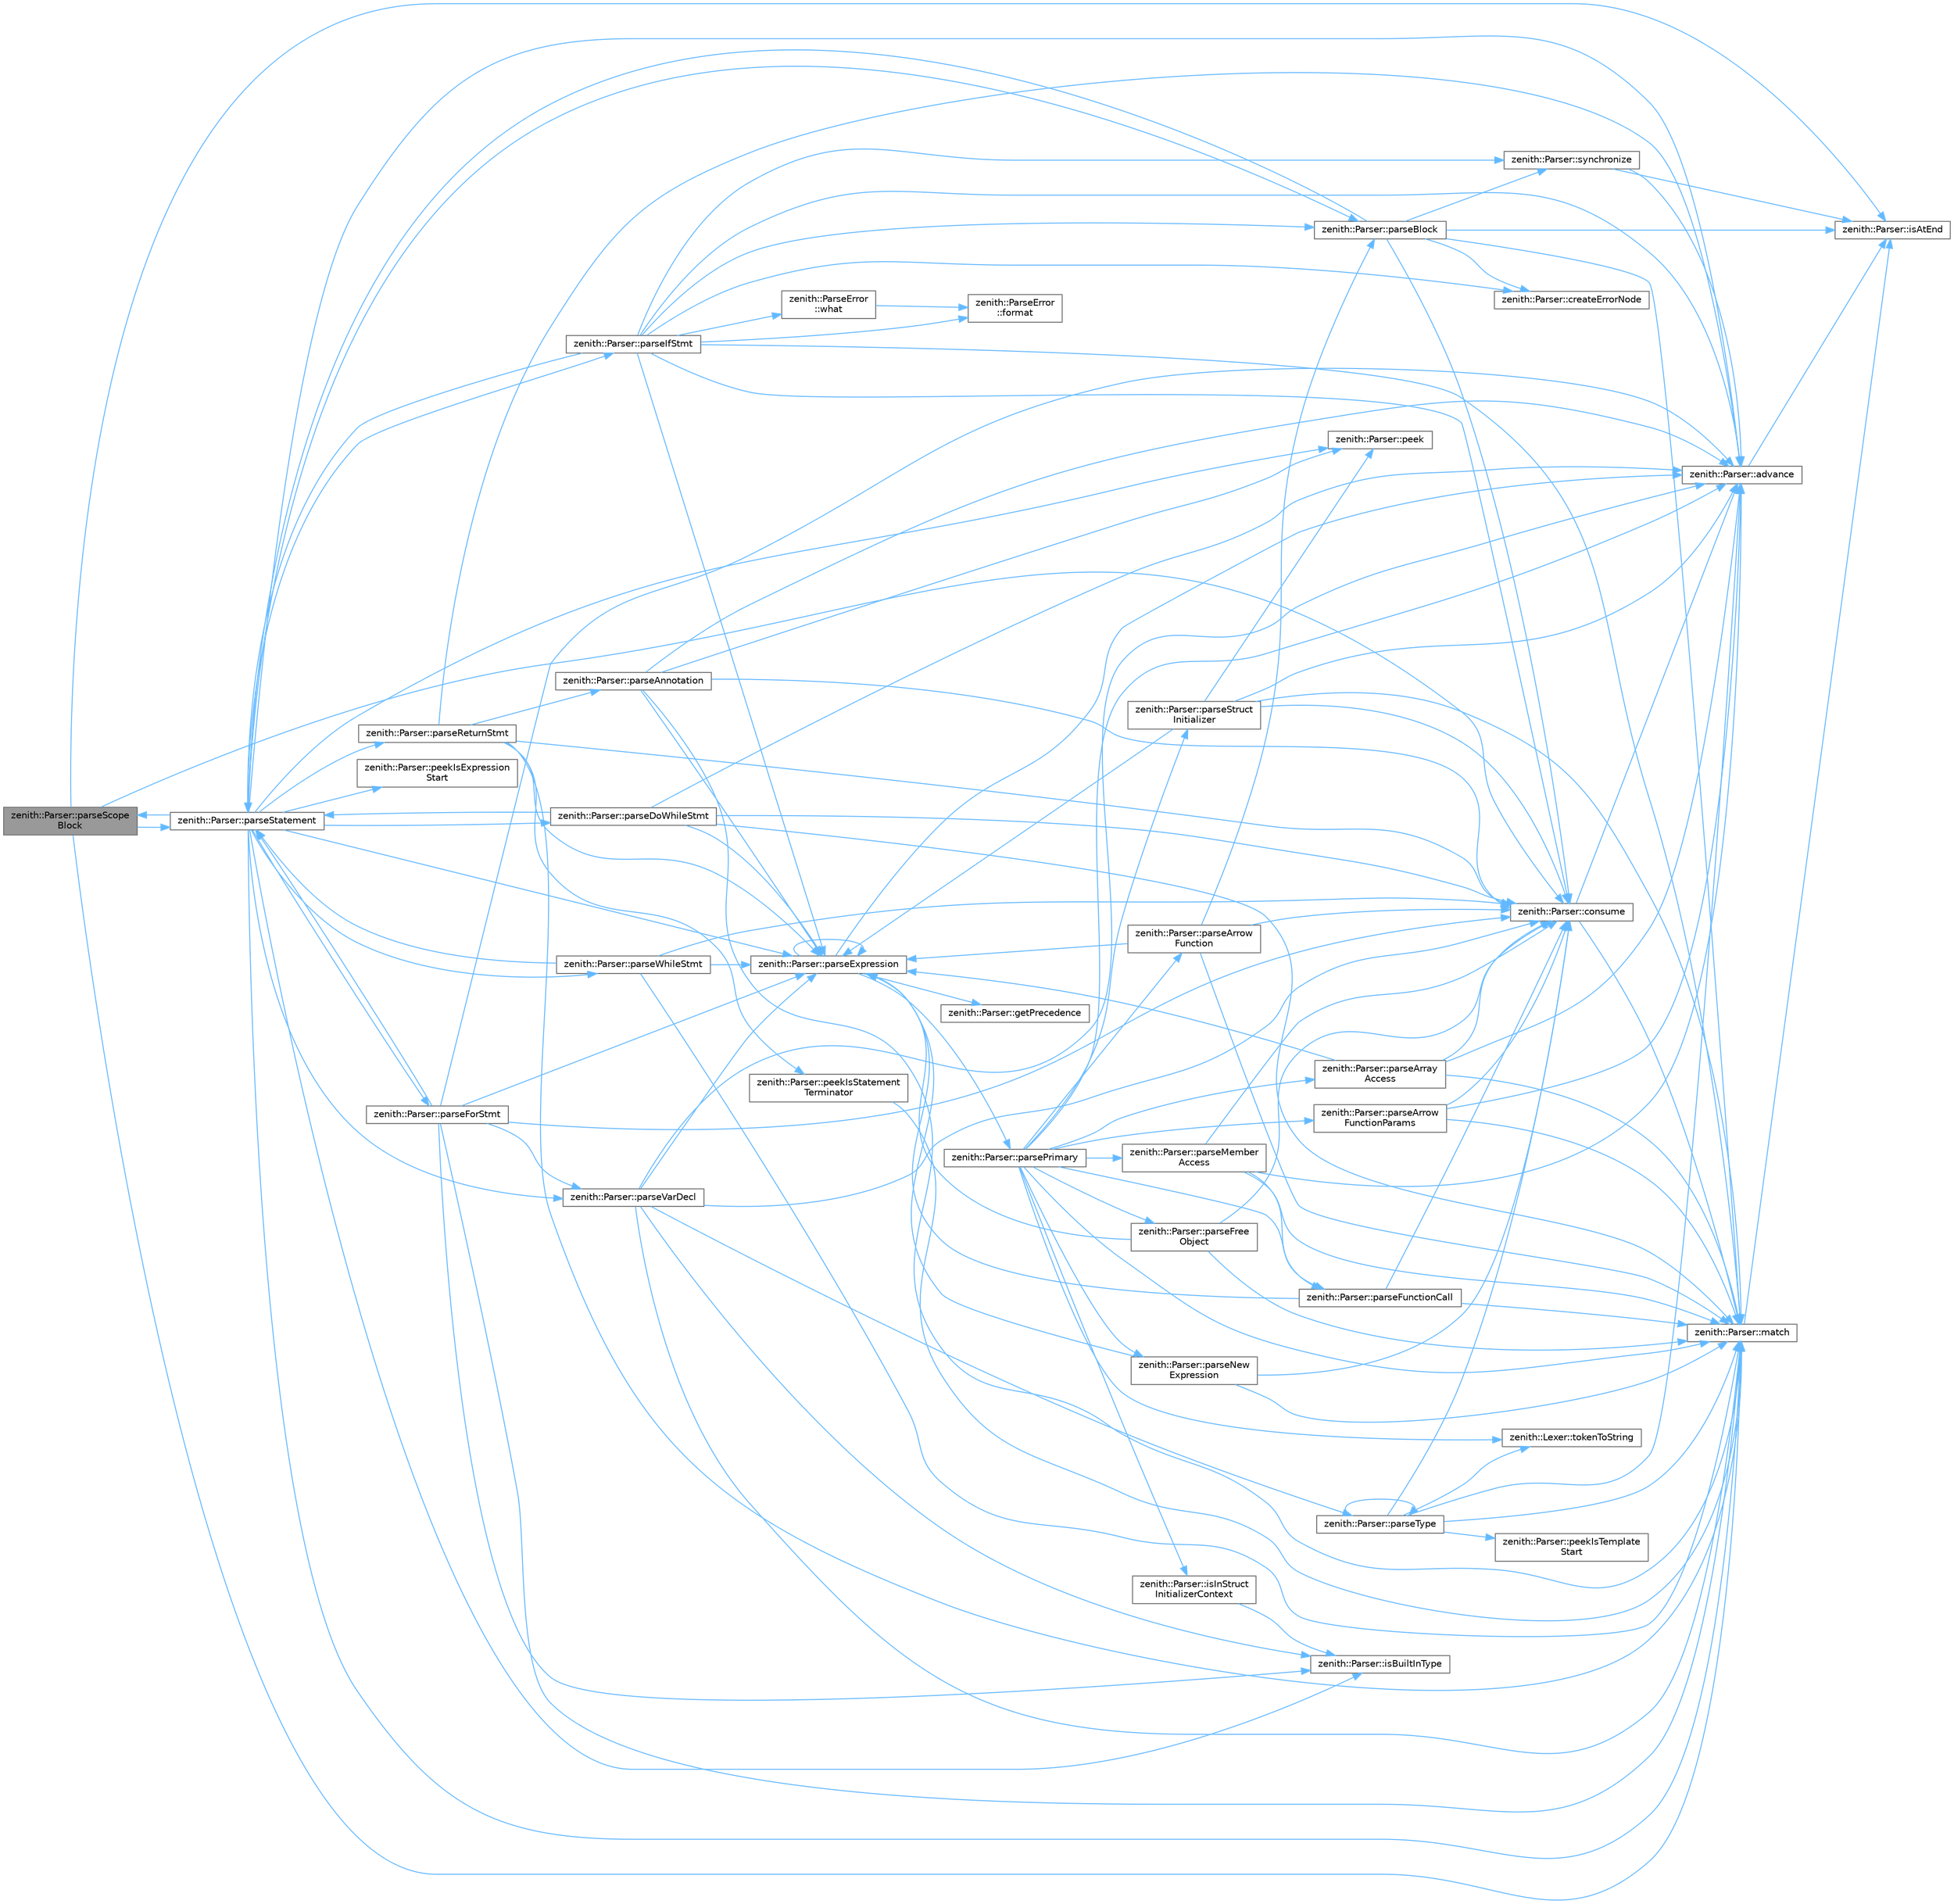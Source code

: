 digraph "zenith::Parser::parseScopeBlock"
{
 // LATEX_PDF_SIZE
  bgcolor="transparent";
  edge [fontname=Helvetica,fontsize=10,labelfontname=Helvetica,labelfontsize=10];
  node [fontname=Helvetica,fontsize=10,shape=box,height=0.2,width=0.4];
  rankdir="LR";
  Node1 [id="Node000001",label="zenith::Parser::parseScope\lBlock",height=0.2,width=0.4,color="gray40", fillcolor="grey60", style="filled", fontcolor="black",tooltip=" "];
  Node1 -> Node2 [id="edge1_Node000001_Node000002",color="steelblue1",style="solid",tooltip=" "];
  Node2 [id="Node000002",label="zenith::Parser::consume",height=0.2,width=0.4,color="grey40", fillcolor="white", style="filled",URL="$classzenith_1_1_parser.html#a729f5bdd53b7be97e8f5f3fb28f64249",tooltip=" "];
  Node2 -> Node3 [id="edge2_Node000002_Node000003",color="steelblue1",style="solid",tooltip=" "];
  Node3 [id="Node000003",label="zenith::Parser::advance",height=0.2,width=0.4,color="grey40", fillcolor="white", style="filled",URL="$classzenith_1_1_parser.html#a9639927866a398781d4c1d205da431d8",tooltip=" "];
  Node3 -> Node4 [id="edge3_Node000003_Node000004",color="steelblue1",style="solid",tooltip=" "];
  Node4 [id="Node000004",label="zenith::Parser::isAtEnd",height=0.2,width=0.4,color="grey40", fillcolor="white", style="filled",URL="$classzenith_1_1_parser.html#a7fa9d1e2197db94168ba4e2c4fd98ad1",tooltip=" "];
  Node2 -> Node5 [id="edge4_Node000002_Node000005",color="steelblue1",style="solid",tooltip=" "];
  Node5 [id="Node000005",label="zenith::Parser::match",height=0.2,width=0.4,color="grey40", fillcolor="white", style="filled",URL="$classzenith_1_1_parser.html#a6a8b25ba2a7a7f371a02b1419121e8cb",tooltip=" "];
  Node5 -> Node4 [id="edge5_Node000005_Node000004",color="steelblue1",style="solid",tooltip=" "];
  Node1 -> Node4 [id="edge6_Node000001_Node000004",color="steelblue1",style="solid",tooltip=" "];
  Node1 -> Node5 [id="edge7_Node000001_Node000005",color="steelblue1",style="solid",tooltip=" "];
  Node1 -> Node6 [id="edge8_Node000001_Node000006",color="steelblue1",style="solid",tooltip=" "];
  Node6 [id="Node000006",label="zenith::Parser::parseStatement",height=0.2,width=0.4,color="grey40", fillcolor="white", style="filled",URL="$classzenith_1_1_parser.html#ada8dc19e8cb4a0f1b37d3ef6a2eb3f9d",tooltip=" "];
  Node6 -> Node3 [id="edge9_Node000006_Node000003",color="steelblue1",style="solid",tooltip=" "];
  Node6 -> Node7 [id="edge10_Node000006_Node000007",color="steelblue1",style="solid",tooltip=" "];
  Node7 [id="Node000007",label="zenith::Parser::isBuiltInType",height=0.2,width=0.4,color="grey40", fillcolor="white", style="filled",URL="$classzenith_1_1_parser.html#a68c100d957e0a8960de2fca188e23054",tooltip=" "];
  Node6 -> Node5 [id="edge11_Node000006_Node000005",color="steelblue1",style="solid",tooltip=" "];
  Node6 -> Node8 [id="edge12_Node000006_Node000008",color="steelblue1",style="solid",tooltip=" "];
  Node8 [id="Node000008",label="zenith::Parser::parseBlock",height=0.2,width=0.4,color="grey40", fillcolor="white", style="filled",URL="$classzenith_1_1_parser.html#afed5c18e77fc012fe5db9f9e6175e642",tooltip=" "];
  Node8 -> Node2 [id="edge13_Node000008_Node000002",color="steelblue1",style="solid",tooltip=" "];
  Node8 -> Node9 [id="edge14_Node000008_Node000009",color="steelblue1",style="solid",tooltip=" "];
  Node9 [id="Node000009",label="zenith::Parser::createErrorNode",height=0.2,width=0.4,color="grey40", fillcolor="white", style="filled",URL="$classzenith_1_1_parser.html#a6576cab9cc379e6ba26cfce915ad3de6",tooltip=" "];
  Node8 -> Node4 [id="edge15_Node000008_Node000004",color="steelblue1",style="solid",tooltip=" "];
  Node8 -> Node5 [id="edge16_Node000008_Node000005",color="steelblue1",style="solid",tooltip=" "];
  Node8 -> Node6 [id="edge17_Node000008_Node000006",color="steelblue1",style="solid",tooltip=" "];
  Node8 -> Node10 [id="edge18_Node000008_Node000010",color="steelblue1",style="solid",tooltip=" "];
  Node10 [id="Node000010",label="zenith::Parser::synchronize",height=0.2,width=0.4,color="grey40", fillcolor="white", style="filled",URL="$classzenith_1_1_parser.html#a09ca7eb4b886643cc7673062713a718f",tooltip=" "];
  Node10 -> Node3 [id="edge19_Node000010_Node000003",color="steelblue1",style="solid",tooltip=" "];
  Node10 -> Node4 [id="edge20_Node000010_Node000004",color="steelblue1",style="solid",tooltip=" "];
  Node6 -> Node11 [id="edge21_Node000006_Node000011",color="steelblue1",style="solid",tooltip=" "];
  Node11 [id="Node000011",label="zenith::Parser::parseDoWhileStmt",height=0.2,width=0.4,color="grey40", fillcolor="white", style="filled",URL="$classzenith_1_1_parser.html#a17d038fc7ad2c0dac1b038889f4426ca",tooltip=" "];
  Node11 -> Node3 [id="edge22_Node000011_Node000003",color="steelblue1",style="solid",tooltip=" "];
  Node11 -> Node2 [id="edge23_Node000011_Node000002",color="steelblue1",style="solid",tooltip=" "];
  Node11 -> Node5 [id="edge24_Node000011_Node000005",color="steelblue1",style="solid",tooltip=" "];
  Node11 -> Node12 [id="edge25_Node000011_Node000012",color="steelblue1",style="solid",tooltip=" "];
  Node12 [id="Node000012",label="zenith::Parser::parseExpression",height=0.2,width=0.4,color="grey40", fillcolor="white", style="filled",URL="$classzenith_1_1_parser.html#a239906fd51d54598f6d3dcc18d97b6b9",tooltip=" "];
  Node12 -> Node3 [id="edge26_Node000012_Node000003",color="steelblue1",style="solid",tooltip=" "];
  Node12 -> Node13 [id="edge27_Node000012_Node000013",color="steelblue1",style="solid",tooltip=" "];
  Node13 [id="Node000013",label="zenith::Parser::getPrecedence",height=0.2,width=0.4,color="grey40", fillcolor="white", style="filled",URL="$classzenith_1_1_parser.html#a5386ec516fb692a1b1ecd9058ca2c19e",tooltip=" "];
  Node12 -> Node12 [id="edge28_Node000012_Node000012",color="steelblue1",style="solid",tooltip=" "];
  Node12 -> Node14 [id="edge29_Node000012_Node000014",color="steelblue1",style="solid",tooltip=" "];
  Node14 [id="Node000014",label="zenith::Parser::parsePrimary",height=0.2,width=0.4,color="grey40", fillcolor="white", style="filled",URL="$classzenith_1_1_parser.html#a9425b18adfbb62629ae5ea654addc7cb",tooltip=" "];
  Node14 -> Node3 [id="edge30_Node000014_Node000003",color="steelblue1",style="solid",tooltip=" "];
  Node14 -> Node15 [id="edge31_Node000014_Node000015",color="steelblue1",style="solid",tooltip=" "];
  Node15 [id="Node000015",label="zenith::Parser::isInStruct\lInitializerContext",height=0.2,width=0.4,color="grey40", fillcolor="white", style="filled",URL="$classzenith_1_1_parser.html#a122c98490d526265ce1a9a2ecaf188f9",tooltip=" "];
  Node15 -> Node7 [id="edge32_Node000015_Node000007",color="steelblue1",style="solid",tooltip=" "];
  Node14 -> Node5 [id="edge33_Node000014_Node000005",color="steelblue1",style="solid",tooltip=" "];
  Node14 -> Node16 [id="edge34_Node000014_Node000016",color="steelblue1",style="solid",tooltip=" "];
  Node16 [id="Node000016",label="zenith::Parser::parseArray\lAccess",height=0.2,width=0.4,color="grey40", fillcolor="white", style="filled",URL="$classzenith_1_1_parser.html#ad32b5cfe98f909cade9216d65b046f58",tooltip=" "];
  Node16 -> Node3 [id="edge35_Node000016_Node000003",color="steelblue1",style="solid",tooltip=" "];
  Node16 -> Node2 [id="edge36_Node000016_Node000002",color="steelblue1",style="solid",tooltip=" "];
  Node16 -> Node5 [id="edge37_Node000016_Node000005",color="steelblue1",style="solid",tooltip=" "];
  Node16 -> Node12 [id="edge38_Node000016_Node000012",color="steelblue1",style="solid",tooltip=" "];
  Node14 -> Node17 [id="edge39_Node000014_Node000017",color="steelblue1",style="solid",tooltip=" "];
  Node17 [id="Node000017",label="zenith::Parser::parseArrow\lFunction",height=0.2,width=0.4,color="grey40", fillcolor="white", style="filled",URL="$classzenith_1_1_parser.html#a7ea0f8e309ed2fbdf1a9e2ebfa2fbf8d",tooltip=" "];
  Node17 -> Node2 [id="edge40_Node000017_Node000002",color="steelblue1",style="solid",tooltip=" "];
  Node17 -> Node5 [id="edge41_Node000017_Node000005",color="steelblue1",style="solid",tooltip=" "];
  Node17 -> Node8 [id="edge42_Node000017_Node000008",color="steelblue1",style="solid",tooltip=" "];
  Node17 -> Node12 [id="edge43_Node000017_Node000012",color="steelblue1",style="solid",tooltip=" "];
  Node14 -> Node18 [id="edge44_Node000014_Node000018",color="steelblue1",style="solid",tooltip=" "];
  Node18 [id="Node000018",label="zenith::Parser::parseArrow\lFunctionParams",height=0.2,width=0.4,color="grey40", fillcolor="white", style="filled",URL="$classzenith_1_1_parser.html#adfd7efe9485b95d3c1d2acbcec912527",tooltip=" "];
  Node18 -> Node3 [id="edge45_Node000018_Node000003",color="steelblue1",style="solid",tooltip=" "];
  Node18 -> Node2 [id="edge46_Node000018_Node000002",color="steelblue1",style="solid",tooltip=" "];
  Node18 -> Node5 [id="edge47_Node000018_Node000005",color="steelblue1",style="solid",tooltip=" "];
  Node14 -> Node19 [id="edge48_Node000014_Node000019",color="steelblue1",style="solid",tooltip=" "];
  Node19 [id="Node000019",label="zenith::Parser::parseFree\lObject",height=0.2,width=0.4,color="grey40", fillcolor="white", style="filled",URL="$classzenith_1_1_parser.html#a697fe5477ca0023efdefd6e66f4e0a49",tooltip=" "];
  Node19 -> Node2 [id="edge49_Node000019_Node000002",color="steelblue1",style="solid",tooltip=" "];
  Node19 -> Node5 [id="edge50_Node000019_Node000005",color="steelblue1",style="solid",tooltip=" "];
  Node19 -> Node12 [id="edge51_Node000019_Node000012",color="steelblue1",style="solid",tooltip=" "];
  Node14 -> Node20 [id="edge52_Node000014_Node000020",color="steelblue1",style="solid",tooltip=" "];
  Node20 [id="Node000020",label="zenith::Parser::parseFunctionCall",height=0.2,width=0.4,color="grey40", fillcolor="white", style="filled",URL="$classzenith_1_1_parser.html#ae2442c2e624e13794605b1ff56047ee8",tooltip=" "];
  Node20 -> Node2 [id="edge53_Node000020_Node000002",color="steelblue1",style="solid",tooltip=" "];
  Node20 -> Node5 [id="edge54_Node000020_Node000005",color="steelblue1",style="solid",tooltip=" "];
  Node20 -> Node12 [id="edge55_Node000020_Node000012",color="steelblue1",style="solid",tooltip=" "];
  Node14 -> Node21 [id="edge56_Node000014_Node000021",color="steelblue1",style="solid",tooltip=" "];
  Node21 [id="Node000021",label="zenith::Parser::parseMember\lAccess",height=0.2,width=0.4,color="grey40", fillcolor="white", style="filled",URL="$classzenith_1_1_parser.html#a5f581f39453bce8e553d9d96c5c8d0d2",tooltip=" "];
  Node21 -> Node3 [id="edge57_Node000021_Node000003",color="steelblue1",style="solid",tooltip=" "];
  Node21 -> Node2 [id="edge58_Node000021_Node000002",color="steelblue1",style="solid",tooltip=" "];
  Node21 -> Node5 [id="edge59_Node000021_Node000005",color="steelblue1",style="solid",tooltip=" "];
  Node21 -> Node20 [id="edge60_Node000021_Node000020",color="steelblue1",style="solid",tooltip=" "];
  Node14 -> Node22 [id="edge61_Node000014_Node000022",color="steelblue1",style="solid",tooltip=" "];
  Node22 [id="Node000022",label="zenith::Parser::parseNew\lExpression",height=0.2,width=0.4,color="grey40", fillcolor="white", style="filled",URL="$classzenith_1_1_parser.html#aa984ed730ca80620a7033d259b6faea5",tooltip=" "];
  Node22 -> Node2 [id="edge62_Node000022_Node000002",color="steelblue1",style="solid",tooltip=" "];
  Node22 -> Node5 [id="edge63_Node000022_Node000005",color="steelblue1",style="solid",tooltip=" "];
  Node22 -> Node12 [id="edge64_Node000022_Node000012",color="steelblue1",style="solid",tooltip=" "];
  Node14 -> Node23 [id="edge65_Node000014_Node000023",color="steelblue1",style="solid",tooltip=" "];
  Node23 [id="Node000023",label="zenith::Parser::parseStruct\lInitializer",height=0.2,width=0.4,color="grey40", fillcolor="white", style="filled",URL="$classzenith_1_1_parser.html#a4646bbfa2a663abbc777ae26d44e9522",tooltip=" "];
  Node23 -> Node3 [id="edge66_Node000023_Node000003",color="steelblue1",style="solid",tooltip=" "];
  Node23 -> Node2 [id="edge67_Node000023_Node000002",color="steelblue1",style="solid",tooltip=" "];
  Node23 -> Node5 [id="edge68_Node000023_Node000005",color="steelblue1",style="solid",tooltip=" "];
  Node23 -> Node12 [id="edge69_Node000023_Node000012",color="steelblue1",style="solid",tooltip=" "];
  Node23 -> Node24 [id="edge70_Node000023_Node000024",color="steelblue1",style="solid",tooltip=" "];
  Node24 [id="Node000024",label="zenith::Parser::peek",height=0.2,width=0.4,color="grey40", fillcolor="white", style="filled",URL="$classzenith_1_1_parser.html#a979d431c48a2bb73bd40a9fd6d65ba36",tooltip=" "];
  Node14 -> Node25 [id="edge71_Node000014_Node000025",color="steelblue1",style="solid",tooltip=" "];
  Node25 [id="Node000025",label="zenith::Lexer::tokenToString",height=0.2,width=0.4,color="grey40", fillcolor="white", style="filled",URL="$classzenith_1_1_lexer.html#a7265d90eb9fdc3d46aacdcf2a7e84a23",tooltip=" "];
  Node11 -> Node6 [id="edge72_Node000011_Node000006",color="steelblue1",style="solid",tooltip=" "];
  Node6 -> Node12 [id="edge73_Node000006_Node000012",color="steelblue1",style="solid",tooltip=" "];
  Node6 -> Node26 [id="edge74_Node000006_Node000026",color="steelblue1",style="solid",tooltip=" "];
  Node26 [id="Node000026",label="zenith::Parser::parseForStmt",height=0.2,width=0.4,color="grey40", fillcolor="white", style="filled",URL="$classzenith_1_1_parser.html#ab8ae32b49e1a7d1492f14c6b381aa52b",tooltip=" "];
  Node26 -> Node3 [id="edge75_Node000026_Node000003",color="steelblue1",style="solid",tooltip=" "];
  Node26 -> Node2 [id="edge76_Node000026_Node000002",color="steelblue1",style="solid",tooltip=" "];
  Node26 -> Node7 [id="edge77_Node000026_Node000007",color="steelblue1",style="solid",tooltip=" "];
  Node26 -> Node5 [id="edge78_Node000026_Node000005",color="steelblue1",style="solid",tooltip=" "];
  Node26 -> Node12 [id="edge79_Node000026_Node000012",color="steelblue1",style="solid",tooltip=" "];
  Node26 -> Node6 [id="edge80_Node000026_Node000006",color="steelblue1",style="solid",tooltip=" "];
  Node26 -> Node27 [id="edge81_Node000026_Node000027",color="steelblue1",style="solid",tooltip=" "];
  Node27 [id="Node000027",label="zenith::Parser::parseVarDecl",height=0.2,width=0.4,color="grey40", fillcolor="white", style="filled",URL="$classzenith_1_1_parser.html#a4846f1e07a0155bb95bfee2888cd4e49",tooltip=" "];
  Node27 -> Node3 [id="edge82_Node000027_Node000003",color="steelblue1",style="solid",tooltip=" "];
  Node27 -> Node2 [id="edge83_Node000027_Node000002",color="steelblue1",style="solid",tooltip=" "];
  Node27 -> Node7 [id="edge84_Node000027_Node000007",color="steelblue1",style="solid",tooltip=" "];
  Node27 -> Node5 [id="edge85_Node000027_Node000005",color="steelblue1",style="solid",tooltip=" "];
  Node27 -> Node12 [id="edge86_Node000027_Node000012",color="steelblue1",style="solid",tooltip=" "];
  Node27 -> Node28 [id="edge87_Node000027_Node000028",color="steelblue1",style="solid",tooltip=" "];
  Node28 [id="Node000028",label="zenith::Parser::parseType",height=0.2,width=0.4,color="grey40", fillcolor="white", style="filled",URL="$classzenith_1_1_parser.html#a62bb32082ed32f00e6071e1acc026ea1",tooltip=" "];
  Node28 -> Node3 [id="edge88_Node000028_Node000003",color="steelblue1",style="solid",tooltip=" "];
  Node28 -> Node2 [id="edge89_Node000028_Node000002",color="steelblue1",style="solid",tooltip=" "];
  Node28 -> Node5 [id="edge90_Node000028_Node000005",color="steelblue1",style="solid",tooltip=" "];
  Node28 -> Node28 [id="edge91_Node000028_Node000028",color="steelblue1",style="solid",tooltip=" "];
  Node28 -> Node29 [id="edge92_Node000028_Node000029",color="steelblue1",style="solid",tooltip=" "];
  Node29 [id="Node000029",label="zenith::Parser::peekIsTemplate\lStart",height=0.2,width=0.4,color="grey40", fillcolor="white", style="filled",URL="$classzenith_1_1_parser.html#adc6473d2aff0043321f35dfdf132f618",tooltip=" "];
  Node28 -> Node25 [id="edge93_Node000028_Node000025",color="steelblue1",style="solid",tooltip=" "];
  Node6 -> Node30 [id="edge94_Node000006_Node000030",color="steelblue1",style="solid",tooltip=" "];
  Node30 [id="Node000030",label="zenith::Parser::parseIfStmt",height=0.2,width=0.4,color="grey40", fillcolor="white", style="filled",URL="$classzenith_1_1_parser.html#a6086729ddce119c88e10fe622d069d8f",tooltip=" "];
  Node30 -> Node3 [id="edge95_Node000030_Node000003",color="steelblue1",style="solid",tooltip=" "];
  Node30 -> Node2 [id="edge96_Node000030_Node000002",color="steelblue1",style="solid",tooltip=" "];
  Node30 -> Node9 [id="edge97_Node000030_Node000009",color="steelblue1",style="solid",tooltip=" "];
  Node30 -> Node31 [id="edge98_Node000030_Node000031",color="steelblue1",style="solid",tooltip=" "];
  Node31 [id="Node000031",label="zenith::ParseError\l::format",height=0.2,width=0.4,color="grey40", fillcolor="white", style="filled",URL="$classzenith_1_1_parse_error.html#a432ddabc956004a6660137f537d2ba45",tooltip=" "];
  Node30 -> Node5 [id="edge99_Node000030_Node000005",color="steelblue1",style="solid",tooltip=" "];
  Node30 -> Node8 [id="edge100_Node000030_Node000008",color="steelblue1",style="solid",tooltip=" "];
  Node30 -> Node12 [id="edge101_Node000030_Node000012",color="steelblue1",style="solid",tooltip=" "];
  Node30 -> Node6 [id="edge102_Node000030_Node000006",color="steelblue1",style="solid",tooltip=" "];
  Node30 -> Node10 [id="edge103_Node000030_Node000010",color="steelblue1",style="solid",tooltip=" "];
  Node30 -> Node32 [id="edge104_Node000030_Node000032",color="steelblue1",style="solid",tooltip=" "];
  Node32 [id="Node000032",label="zenith::ParseError\l::what",height=0.2,width=0.4,color="grey40", fillcolor="white", style="filled",URL="$classzenith_1_1_parse_error.html#a9fb114a980ca601574f4dd9cf122aa0e",tooltip=" "];
  Node32 -> Node31 [id="edge105_Node000032_Node000031",color="steelblue1",style="solid",tooltip=" "];
  Node6 -> Node33 [id="edge106_Node000006_Node000033",color="steelblue1",style="solid",tooltip=" "];
  Node33 [id="Node000033",label="zenith::Parser::parseReturnStmt",height=0.2,width=0.4,color="grey40", fillcolor="white", style="filled",URL="$classzenith_1_1_parser.html#a5e026e55d4a57bea1b5ffa7d3b5e93a8",tooltip=" "];
  Node33 -> Node3 [id="edge107_Node000033_Node000003",color="steelblue1",style="solid",tooltip=" "];
  Node33 -> Node2 [id="edge108_Node000033_Node000002",color="steelblue1",style="solid",tooltip=" "];
  Node33 -> Node5 [id="edge109_Node000033_Node000005",color="steelblue1",style="solid",tooltip=" "];
  Node33 -> Node34 [id="edge110_Node000033_Node000034",color="steelblue1",style="solid",tooltip=" "];
  Node34 [id="Node000034",label="zenith::Parser::parseAnnotation",height=0.2,width=0.4,color="grey40", fillcolor="white", style="filled",URL="$classzenith_1_1_parser.html#afff2e82900309df63d9aa89f4d3e31d6",tooltip=" "];
  Node34 -> Node3 [id="edge111_Node000034_Node000003",color="steelblue1",style="solid",tooltip=" "];
  Node34 -> Node2 [id="edge112_Node000034_Node000002",color="steelblue1",style="solid",tooltip=" "];
  Node34 -> Node5 [id="edge113_Node000034_Node000005",color="steelblue1",style="solid",tooltip=" "];
  Node34 -> Node12 [id="edge114_Node000034_Node000012",color="steelblue1",style="solid",tooltip=" "];
  Node34 -> Node24 [id="edge115_Node000034_Node000024",color="steelblue1",style="solid",tooltip=" "];
  Node33 -> Node12 [id="edge116_Node000033_Node000012",color="steelblue1",style="solid",tooltip=" "];
  Node33 -> Node35 [id="edge117_Node000033_Node000035",color="steelblue1",style="solid",tooltip=" "];
  Node35 [id="Node000035",label="zenith::Parser::peekIsStatement\lTerminator",height=0.2,width=0.4,color="grey40", fillcolor="white", style="filled",URL="$classzenith_1_1_parser.html#a4deb3146abfbc7ce7f5a4cc973a9fc18",tooltip=" "];
  Node35 -> Node5 [id="edge118_Node000035_Node000005",color="steelblue1",style="solid",tooltip=" "];
  Node6 -> Node1 [id="edge119_Node000006_Node000001",color="steelblue1",style="solid",tooltip=" "];
  Node6 -> Node27 [id="edge120_Node000006_Node000027",color="steelblue1",style="solid",tooltip=" "];
  Node6 -> Node36 [id="edge121_Node000006_Node000036",color="steelblue1",style="solid",tooltip=" "];
  Node36 [id="Node000036",label="zenith::Parser::parseWhileStmt",height=0.2,width=0.4,color="grey40", fillcolor="white", style="filled",URL="$classzenith_1_1_parser.html#a6f8fd13014d6a0e82f53ce08a8f9766d",tooltip=" "];
  Node36 -> Node2 [id="edge122_Node000036_Node000002",color="steelblue1",style="solid",tooltip=" "];
  Node36 -> Node5 [id="edge123_Node000036_Node000005",color="steelblue1",style="solid",tooltip=" "];
  Node36 -> Node12 [id="edge124_Node000036_Node000012",color="steelblue1",style="solid",tooltip=" "];
  Node36 -> Node6 [id="edge125_Node000036_Node000006",color="steelblue1",style="solid",tooltip=" "];
  Node6 -> Node24 [id="edge126_Node000006_Node000024",color="steelblue1",style="solid",tooltip=" "];
  Node6 -> Node37 [id="edge127_Node000006_Node000037",color="steelblue1",style="solid",tooltip=" "];
  Node37 [id="Node000037",label="zenith::Parser::peekIsExpression\lStart",height=0.2,width=0.4,color="grey40", fillcolor="white", style="filled",URL="$classzenith_1_1_parser.html#ad60004f6810cc28102461c948ec5bb2f",tooltip=" "];
}
